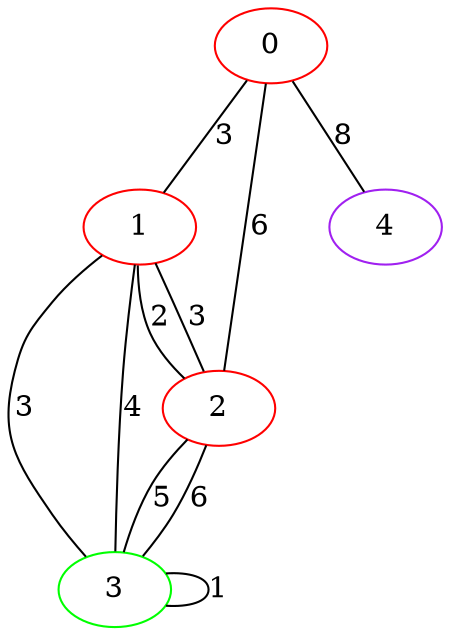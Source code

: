 graph "" {
0 [color=red, weight=1];
1 [color=red, weight=1];
2 [color=red, weight=1];
3 [color=green, weight=2];
4 [color=purple, weight=4];
0 -- 1  [key=0, label=3];
0 -- 2  [key=0, label=6];
0 -- 4  [key=0, label=8];
1 -- 2  [key=0, label=3];
1 -- 2  [key=1, label=2];
1 -- 3  [key=0, label=3];
1 -- 3  [key=1, label=4];
2 -- 3  [key=0, label=5];
2 -- 3  [key=1, label=6];
3 -- 3  [key=0, label=1];
}

